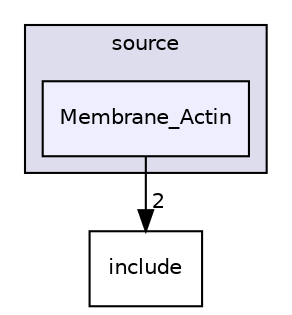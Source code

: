 digraph "/Users/sajjad/virtual cell/Membrane_OBJ/source/Membrane_Actin" {
  compound=true
  node [ fontsize="10", fontname="Helvetica"];
  edge [ labelfontsize="10", labelfontname="Helvetica"];
  subgraph clusterdir_b2f33c71d4aa5e7af42a1ca61ff5af1b {
    graph [ bgcolor="#ddddee", pencolor="black", label="source" fontname="Helvetica", fontsize="10", URL="dir_b2f33c71d4aa5e7af42a1ca61ff5af1b.html"]
  dir_95b8748a7913e867f2fe71797c02b605 [shape=box, label="Membrane_Actin", style="filled", fillcolor="#eeeeff", pencolor="black", URL="dir_95b8748a7913e867f2fe71797c02b605.html"];
  }
  dir_d44c64559bbebec7f509842c48db8b23 [shape=box label="include" URL="dir_d44c64559bbebec7f509842c48db8b23.html"];
  dir_95b8748a7913e867f2fe71797c02b605->dir_d44c64559bbebec7f509842c48db8b23 [headlabel="2", labeldistance=1.5 headhref="dir_000012_000005.html"];
}
